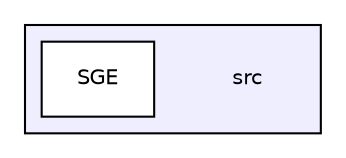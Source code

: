 digraph "/Users/kbladin/Documents/C++projects/curl_noise/src" {
  compound=true
  node [ fontsize="10", fontname="Helvetica"];
  edge [ labelfontsize="10", labelfontname="Helvetica"];
  subgraph clusterdir_ac726a359d5c01fdcc1d07732c8b1100 {
    graph [ bgcolor="#eeeeff", pencolor="black", label="" URL="dir_ac726a359d5c01fdcc1d07732c8b1100.html"];
    dir_ac726a359d5c01fdcc1d07732c8b1100 [shape=plaintext label="src"];
    dir_d4b3b66f1ef24dd618c5bc035c2839fe [shape=box label="SGE" color="black" fillcolor="white" style="filled" URL="dir_d4b3b66f1ef24dd618c5bc035c2839fe.html"];
  }
}

